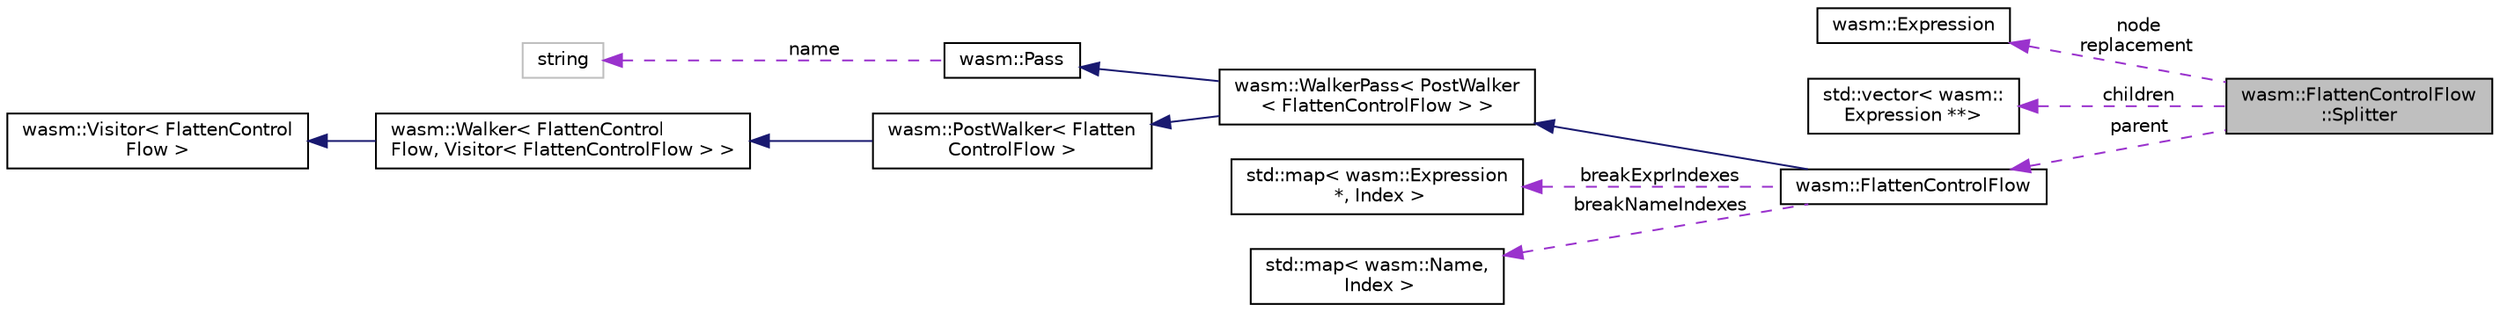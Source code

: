 digraph "wasm::FlattenControlFlow::Splitter"
{
  edge [fontname="Helvetica",fontsize="10",labelfontname="Helvetica",labelfontsize="10"];
  node [fontname="Helvetica",fontsize="10",shape=record];
  rankdir="LR";
  Node1 [label="wasm::FlattenControlFlow\l::Splitter",height=0.2,width=0.4,color="black", fillcolor="grey75", style="filled", fontcolor="black"];
  Node2 -> Node1 [dir="back",color="darkorchid3",fontsize="10",style="dashed",label=" node\nreplacement" ];
  Node2 [label="wasm::Expression",height=0.2,width=0.4,color="black", fillcolor="white", style="filled",URL="$classwasm_1_1_expression.html"];
  Node3 -> Node1 [dir="back",color="darkorchid3",fontsize="10",style="dashed",label=" children" ];
  Node3 [label="std::vector\< wasm::\lExpression **\>",height=0.2,width=0.4,color="black", fillcolor="white", style="filled",URL="$classstd_1_1vector.html"];
  Node4 -> Node1 [dir="back",color="darkorchid3",fontsize="10",style="dashed",label=" parent" ];
  Node4 [label="wasm::FlattenControlFlow",height=0.2,width=0.4,color="black", fillcolor="white", style="filled",URL="$structwasm_1_1_flatten_control_flow.html"];
  Node5 -> Node4 [dir="back",color="midnightblue",fontsize="10",style="solid"];
  Node5 [label="wasm::WalkerPass\< PostWalker\l\< FlattenControlFlow \> \>",height=0.2,width=0.4,color="black", fillcolor="white", style="filled",URL="$classwasm_1_1_walker_pass.html"];
  Node6 -> Node5 [dir="back",color="midnightblue",fontsize="10",style="solid"];
  Node6 [label="wasm::Pass",height=0.2,width=0.4,color="black", fillcolor="white", style="filled",URL="$classwasm_1_1_pass.html"];
  Node7 -> Node6 [dir="back",color="darkorchid3",fontsize="10",style="dashed",label=" name" ];
  Node7 [label="string",height=0.2,width=0.4,color="grey75", fillcolor="white", style="filled"];
  Node8 -> Node5 [dir="back",color="midnightblue",fontsize="10",style="solid"];
  Node8 [label="wasm::PostWalker\< Flatten\lControlFlow \>",height=0.2,width=0.4,color="black", fillcolor="white", style="filled",URL="$structwasm_1_1_post_walker.html"];
  Node9 -> Node8 [dir="back",color="midnightblue",fontsize="10",style="solid"];
  Node9 [label="wasm::Walker\< FlattenControl\lFlow, Visitor\< FlattenControlFlow \> \>",height=0.2,width=0.4,color="black", fillcolor="white", style="filled",URL="$structwasm_1_1_walker.html"];
  Node10 -> Node9 [dir="back",color="midnightblue",fontsize="10",style="solid"];
  Node10 [label="wasm::Visitor\< FlattenControl\lFlow \>",height=0.2,width=0.4,color="black", fillcolor="white", style="filled",URL="$structwasm_1_1_visitor.html"];
  Node11 -> Node4 [dir="back",color="darkorchid3",fontsize="10",style="dashed",label=" breakExprIndexes" ];
  Node11 [label="std::map\< wasm::Expression\l *, Index \>",height=0.2,width=0.4,color="black", fillcolor="white", style="filled",URL="$classstd_1_1map.html"];
  Node12 -> Node4 [dir="back",color="darkorchid3",fontsize="10",style="dashed",label=" breakNameIndexes" ];
  Node12 [label="std::map\< wasm::Name,\l Index \>",height=0.2,width=0.4,color="black", fillcolor="white", style="filled",URL="$classstd_1_1map.html"];
}
